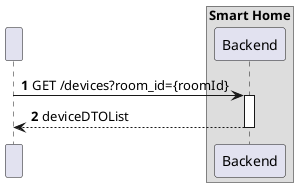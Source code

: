 @startuml
'https://plantuml.com/sequence-diagram
!pragma layout smetana

autonumber


participant " " as HTTP
box "Smart Home"
    participant "Backend" as BE
end box

HTTP -> BE : GET /devices?room_id={roomId}
activate BE

BE --> HTTP : deviceDTOList
deactivate BE

@enduml